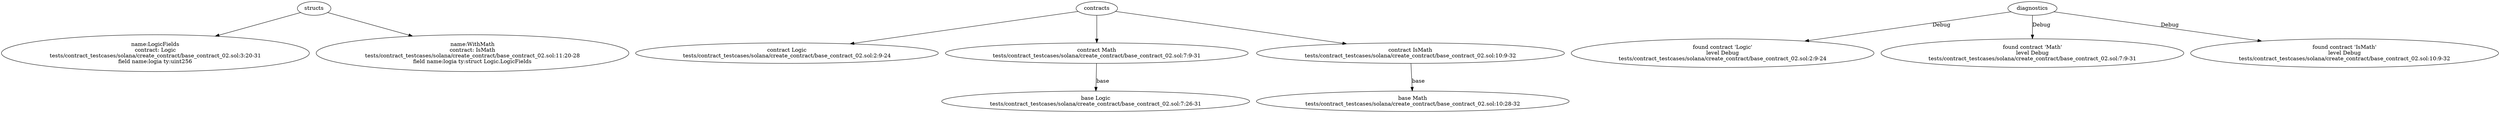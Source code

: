 strict digraph "tests/contract_testcases/solana/create_contract/base_contract_02.sol" {
	LogicFields [label="name:LogicFields\ncontract: Logic\ntests/contract_testcases/solana/create_contract/base_contract_02.sol:3:20-31\nfield name:logia ty:uint256"]
	WithMath [label="name:WithMath\ncontract: IsMath\ntests/contract_testcases/solana/create_contract/base_contract_02.sol:11:20-28\nfield name:logia ty:struct Logic.LogicFields"]
	contract [label="contract Logic\ntests/contract_testcases/solana/create_contract/base_contract_02.sol:2:9-24"]
	contract_6 [label="contract Math\ntests/contract_testcases/solana/create_contract/base_contract_02.sol:7:9-31"]
	base [label="base Logic\ntests/contract_testcases/solana/create_contract/base_contract_02.sol:7:26-31"]
	contract_8 [label="contract IsMath\ntests/contract_testcases/solana/create_contract/base_contract_02.sol:10:9-32"]
	base_9 [label="base Math\ntests/contract_testcases/solana/create_contract/base_contract_02.sol:10:28-32"]
	diagnostic [label="found contract 'Logic'\nlevel Debug\ntests/contract_testcases/solana/create_contract/base_contract_02.sol:2:9-24"]
	diagnostic_12 [label="found contract 'Math'\nlevel Debug\ntests/contract_testcases/solana/create_contract/base_contract_02.sol:7:9-31"]
	diagnostic_13 [label="found contract 'IsMath'\nlevel Debug\ntests/contract_testcases/solana/create_contract/base_contract_02.sol:10:9-32"]
	structs -> LogicFields
	structs -> WithMath
	contracts -> contract
	contracts -> contract_6
	contract_6 -> base [label="base"]
	contracts -> contract_8
	contract_8 -> base_9 [label="base"]
	diagnostics -> diagnostic [label="Debug"]
	diagnostics -> diagnostic_12 [label="Debug"]
	diagnostics -> diagnostic_13 [label="Debug"]
}
